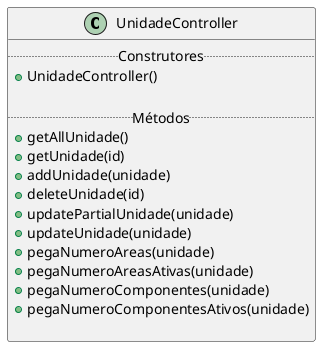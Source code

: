 @startuml
class UnidadeController {
  .. Construtores ..
    +UnidadeController()

  .. Métodos ..
    +getAllUnidade()
    +getUnidade(id)
    +addUnidade(unidade)
    +deleteUnidade(id)
    +updatePartialUnidade(unidade)
    +updateUnidade(unidade)
    +pegaNumeroAreas(unidade)
    +pegaNumeroAreasAtivas(unidade)
    +pegaNumeroComponentes(unidade)
    +pegaNumeroComponentesAtivos(unidade)

}
@enduml